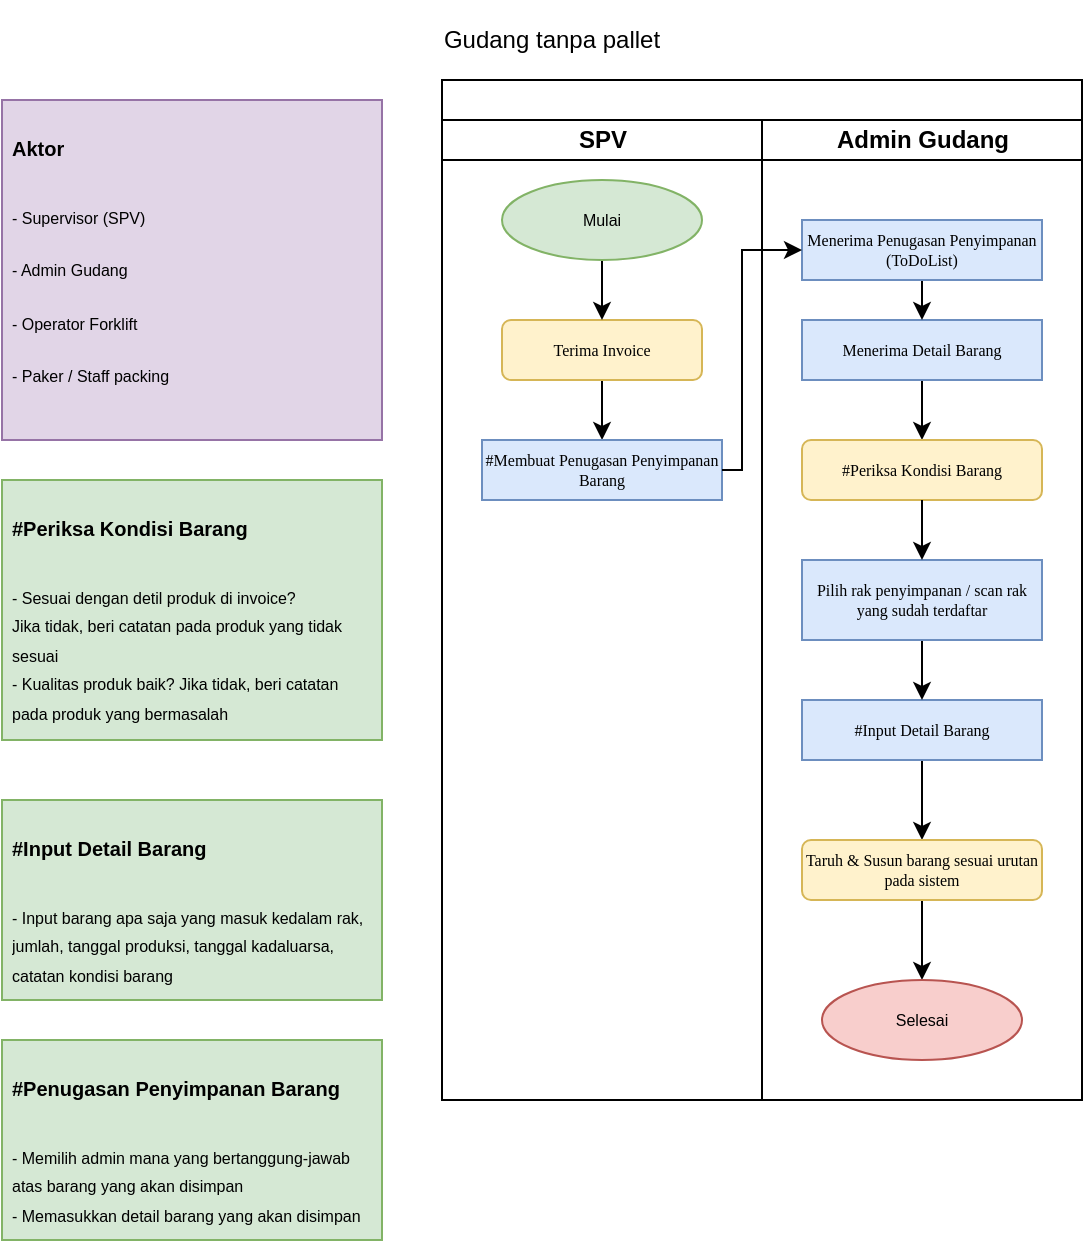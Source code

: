 <mxfile version="20.5.2" type="device"><diagram id="7fERGvSN14d3LwG-cYJl" name="Page-1"><mxGraphModel dx="1038" dy="548" grid="1" gridSize="10" guides="1" tooltips="1" connect="1" arrows="1" fold="1" page="1" pageScale="1" pageWidth="850" pageHeight="1100" math="0" shadow="0"><root><mxCell id="0"/><mxCell id="1" parent="0"/><mxCell id="fNnbC0qxgSLq4FhjaGU9-1" value="" style="swimlane;html=1;childLayout=stackLayout;startSize=20;rounded=0;shadow=0;labelBackgroundColor=none;strokeWidth=1;fontFamily=Verdana;fontSize=8;align=center;" parent="1" vertex="1"><mxGeometry x="377" y="40" width="320" height="510" as="geometry"/></mxCell><mxCell id="fNnbC0qxgSLq4FhjaGU9-2" value="SPV" style="swimlane;html=1;startSize=20;" parent="fNnbC0qxgSLq4FhjaGU9-1" vertex="1"><mxGeometry y="20" width="160" height="490" as="geometry"/></mxCell><mxCell id="fNnbC0qxgSLq4FhjaGU9-3" value="" style="edgeStyle=orthogonalEdgeStyle;rounded=0;orthogonalLoop=1;jettySize=auto;html=1;" parent="fNnbC0qxgSLq4FhjaGU9-2" source="fNnbC0qxgSLq4FhjaGU9-4" edge="1"><mxGeometry relative="1" as="geometry"><mxPoint x="80.029" y="160" as="targetPoint"/></mxGeometry></mxCell><mxCell id="fNnbC0qxgSLq4FhjaGU9-4" value="Terima Invoice" style="rounded=1;whiteSpace=wrap;html=1;shadow=0;labelBackgroundColor=none;strokeWidth=1;fontFamily=Verdana;fontSize=8;align=center;fillColor=#fff2cc;strokeColor=#d6b656;" parent="fNnbC0qxgSLq4FhjaGU9-2" vertex="1"><mxGeometry x="30" y="100" width="100" height="30" as="geometry"/></mxCell><mxCell id="fNnbC0qxgSLq4FhjaGU9-5" value="" style="edgeStyle=orthogonalEdgeStyle;rounded=0;orthogonalLoop=1;jettySize=auto;html=1;fontSize=8;" parent="fNnbC0qxgSLq4FhjaGU9-2" source="fNnbC0qxgSLq4FhjaGU9-6" edge="1"><mxGeometry relative="1" as="geometry"><mxPoint x="80" y="100" as="targetPoint"/></mxGeometry></mxCell><mxCell id="fNnbC0qxgSLq4FhjaGU9-6" value="Mulai" style="ellipse;whiteSpace=wrap;html=1;fontSize=8;fillColor=#d5e8d4;strokeColor=#82b366;" parent="fNnbC0qxgSLq4FhjaGU9-2" vertex="1"><mxGeometry x="30" y="30" width="100" height="40" as="geometry"/></mxCell><mxCell id="fNnbC0qxgSLq4FhjaGU9-7" value="&lt;font face=&quot;Verdana&quot;&gt;#Membuat Penugasan Penyimpanan Barang&lt;/font&gt;" style="rounded=0;whiteSpace=wrap;html=1;fontSize=8;fillColor=#dae8fc;strokeColor=#6c8ebf;" parent="fNnbC0qxgSLq4FhjaGU9-2" vertex="1"><mxGeometry x="20" y="160" width="120" height="30" as="geometry"/></mxCell><mxCell id="fNnbC0qxgSLq4FhjaGU9-8" value="Admin Gudang" style="swimlane;html=1;startSize=20;" parent="fNnbC0qxgSLq4FhjaGU9-1" vertex="1"><mxGeometry x="160" y="20" width="160" height="490" as="geometry"/></mxCell><mxCell id="fNnbC0qxgSLq4FhjaGU9-9" value="" style="edgeStyle=orthogonalEdgeStyle;rounded=0;orthogonalLoop=1;jettySize=auto;html=1;exitX=0.5;exitY=1;exitDx=0;exitDy=0;" parent="fNnbC0qxgSLq4FhjaGU9-8" source="fNnbC0qxgSLq4FhjaGU9-13" edge="1"><mxGeometry relative="1" as="geometry"><mxPoint x="80.029" y="135" as="sourcePoint"/><mxPoint x="80" y="160" as="targetPoint"/></mxGeometry></mxCell><mxCell id="fNnbC0qxgSLq4FhjaGU9-10" value="#Periksa Kondisi Barang" style="whiteSpace=wrap;html=1;fontSize=8;fontFamily=Verdana;rounded=1;shadow=0;labelBackgroundColor=none;strokeWidth=1;fillColor=#fff2cc;strokeColor=#d6b656;" parent="fNnbC0qxgSLq4FhjaGU9-8" vertex="1"><mxGeometry x="20" y="160" width="120" height="30" as="geometry"/></mxCell><mxCell id="fNnbC0qxgSLq4FhjaGU9-13" value="&lt;span style=&quot;font-family: Verdana;&quot;&gt;Menerima Detail Barang&lt;/span&gt;" style="rounded=0;whiteSpace=wrap;html=1;fontSize=8;fillColor=#dae8fc;strokeColor=#6c8ebf;" parent="fNnbC0qxgSLq4FhjaGU9-8" vertex="1"><mxGeometry x="20" y="100" width="120" height="30" as="geometry"/></mxCell><mxCell id="fNnbC0qxgSLq4FhjaGU9-14" value="" style="edgeStyle=orthogonalEdgeStyle;rounded=0;orthogonalLoop=1;jettySize=auto;html=1;fontSize=8;" parent="fNnbC0qxgSLq4FhjaGU9-8" source="fNnbC0qxgSLq4FhjaGU9-15" edge="1"><mxGeometry relative="1" as="geometry"><mxPoint x="80" y="360" as="targetPoint"/></mxGeometry></mxCell><mxCell id="fNnbC0qxgSLq4FhjaGU9-15" value="&lt;font face=&quot;Verdana&quot;&gt;#Input Detail Barang&lt;/font&gt;" style="rounded=0;whiteSpace=wrap;html=1;fontSize=8;fillColor=#dae8fc;strokeColor=#6c8ebf;" parent="fNnbC0qxgSLq4FhjaGU9-8" vertex="1"><mxGeometry x="20" y="290" width="120" height="30" as="geometry"/></mxCell><mxCell id="fNnbC0qxgSLq4FhjaGU9-18" value="" style="edgeStyle=orthogonalEdgeStyle;rounded=0;orthogonalLoop=1;jettySize=auto;html=1;fontSize=8;" parent="fNnbC0qxgSLq4FhjaGU9-8" source="fNnbC0qxgSLq4FhjaGU9-19" edge="1"><mxGeometry relative="1" as="geometry"><mxPoint x="80" y="430" as="targetPoint"/></mxGeometry></mxCell><mxCell id="fNnbC0qxgSLq4FhjaGU9-19" value="Taruh &amp;amp; Susun barang sesuai urutan pada sistem" style="whiteSpace=wrap;html=1;fontSize=8;fontFamily=Verdana;rounded=1;shadow=0;labelBackgroundColor=none;strokeWidth=1;fillColor=#fff2cc;strokeColor=#d6b656;" parent="fNnbC0qxgSLq4FhjaGU9-8" vertex="1"><mxGeometry x="20" y="360" width="120" height="30" as="geometry"/></mxCell><mxCell id="fNnbC0qxgSLq4FhjaGU9-22" style="edgeStyle=orthogonalEdgeStyle;rounded=0;orthogonalLoop=1;jettySize=auto;html=1;exitX=0.5;exitY=1;exitDx=0;exitDy=0;entryX=0.5;entryY=0;entryDx=0;entryDy=0;fontSize=10;" parent="fNnbC0qxgSLq4FhjaGU9-8" source="fNnbC0qxgSLq4FhjaGU9-23" target="fNnbC0qxgSLq4FhjaGU9-13" edge="1"><mxGeometry relative="1" as="geometry"/></mxCell><mxCell id="fNnbC0qxgSLq4FhjaGU9-23" value="&lt;span style=&quot;font-family: Verdana;&quot;&gt;Menerima Penugasan Penyimpanan&lt;/span&gt;&lt;br style=&quot;font-family: Verdana;&quot;&gt;&lt;span style=&quot;font-family: Verdana;&quot;&gt;(ToDoList)&lt;/span&gt;" style="rounded=0;whiteSpace=wrap;html=1;fontSize=8;fillColor=#dae8fc;strokeColor=#6c8ebf;" parent="fNnbC0qxgSLq4FhjaGU9-8" vertex="1"><mxGeometry x="20" y="50" width="120" height="30" as="geometry"/></mxCell><mxCell id="fNnbC0qxgSLq4FhjaGU9-47" style="edgeStyle=orthogonalEdgeStyle;rounded=0;orthogonalLoop=1;jettySize=auto;html=1;exitX=0.5;exitY=1;exitDx=0;exitDy=0;entryX=0.5;entryY=0;entryDx=0;entryDy=0;" parent="fNnbC0qxgSLq4FhjaGU9-8" source="fNnbC0qxgSLq4FhjaGU9-46" target="fNnbC0qxgSLq4FhjaGU9-15" edge="1"><mxGeometry relative="1" as="geometry"/></mxCell><mxCell id="fNnbC0qxgSLq4FhjaGU9-46" value="&lt;span style=&quot;font-family: Verdana;&quot;&gt;Pilih rak penyimpanan / scan rak yang sudah terdaftar&lt;/span&gt;" style="rounded=0;whiteSpace=wrap;html=1;fontSize=8;fillColor=#dae8fc;strokeColor=#6c8ebf;" parent="fNnbC0qxgSLq4FhjaGU9-8" vertex="1"><mxGeometry x="20" y="220" width="120" height="40" as="geometry"/></mxCell><mxCell id="fNnbC0qxgSLq4FhjaGU9-29" value="Selesai" style="ellipse;whiteSpace=wrap;html=1;fontSize=8;fillColor=#f8cecc;strokeColor=#b85450;" parent="fNnbC0qxgSLq4FhjaGU9-8" vertex="1"><mxGeometry x="30" y="430" width="100" height="40" as="geometry"/></mxCell><mxCell id="fNnbC0qxgSLq4FhjaGU9-35" value="" style="endArrow=classic;html=1;rounded=0;fontSize=8;exitX=1;exitY=0.5;exitDx=0;exitDy=0;entryX=0;entryY=0.5;entryDx=0;entryDy=0;" parent="fNnbC0qxgSLq4FhjaGU9-1" source="fNnbC0qxgSLq4FhjaGU9-7" target="fNnbC0qxgSLq4FhjaGU9-23" edge="1"><mxGeometry width="50" height="50" relative="1" as="geometry"><mxPoint x="210" y="200" as="sourcePoint"/><mxPoint x="180" y="137.5" as="targetPoint"/><Array as="points"><mxPoint x="150" y="195"/><mxPoint x="150" y="85"/></Array></mxGeometry></mxCell><mxCell id="fNnbC0qxgSLq4FhjaGU9-40" value="&lt;h1&gt;&lt;font style=&quot;font-size: 10px;&quot;&gt;#Periksa Kondisi Barang&lt;/font&gt;&lt;/h1&gt;&lt;div&gt;&lt;font style=&quot;font-size: 8px;&quot;&gt;- Sesuai dengan detil produk di invoice?&lt;/font&gt;&lt;/div&gt;&lt;span style=&quot;font-size: 8px;&quot;&gt;Jika tidak, beri catatan pada produk yang tidak sesuai&lt;/span&gt;&lt;div&gt;&lt;font style=&quot;font-size: 8px;&quot;&gt;- Kualitas produk baik? Jika tidak, beri catatan pada produk yang bermasalah&lt;/font&gt;&lt;/div&gt;" style="text;html=1;strokeColor=#82b366;fillColor=#d5e8d4;spacing=5;spacingTop=-20;whiteSpace=wrap;overflow=hidden;rounded=0;" parent="1" vertex="1"><mxGeometry x="157" y="240" width="190" height="130" as="geometry"/></mxCell><mxCell id="fNnbC0qxgSLq4FhjaGU9-41" value="" style="edgeStyle=orthogonalEdgeStyle;rounded=0;orthogonalLoop=1;jettySize=auto;html=1;fontSize=8;" parent="1" source="fNnbC0qxgSLq4FhjaGU9-10" edge="1"><mxGeometry relative="1" as="geometry"><mxPoint x="617" y="280" as="targetPoint"/></mxGeometry></mxCell><mxCell id="fNnbC0qxgSLq4FhjaGU9-42" value="&lt;h1&gt;&lt;font style=&quot;font-size: 10px;&quot;&gt;#Input Detail Barang&lt;/font&gt;&lt;/h1&gt;&lt;div&gt;&lt;font style=&quot;font-size: 8px;&quot;&gt;- Input barang apa saja yang masuk kedalam rak, jumlah, tanggal produksi, tanggal kadaluarsa, catatan kondisi barang&lt;br&gt;&lt;/font&gt;&lt;/div&gt;" style="text;html=1;strokeColor=#82b366;fillColor=#d5e8d4;spacing=5;spacingTop=-20;whiteSpace=wrap;overflow=hidden;rounded=0;" parent="1" vertex="1"><mxGeometry x="157" y="400" width="190" height="100" as="geometry"/></mxCell><mxCell id="fNnbC0qxgSLq4FhjaGU9-43" value="&lt;h1&gt;&lt;font style=&quot;font-size: 10px;&quot;&gt;Aktor&lt;/font&gt;&lt;/h1&gt;&lt;p&gt;&lt;font style=&quot;font-size: 8px;&quot;&gt;- Supervisor (SPV)&lt;/font&gt;&lt;/p&gt;&lt;p&gt;&lt;font style=&quot;font-size: 8px;&quot;&gt;- Admin Gudang&lt;/font&gt;&lt;/p&gt;&lt;p&gt;&lt;font style=&quot;font-size: 8px;&quot;&gt;- Operator Forklift&lt;/font&gt;&lt;/p&gt;&lt;p&gt;&lt;font style=&quot;font-size: 8px;&quot;&gt;- Paker / Staff packing&lt;/font&gt;&lt;/p&gt;" style="text;html=1;strokeColor=#9673a6;fillColor=#e1d5e7;spacing=5;spacingTop=-20;whiteSpace=wrap;overflow=hidden;rounded=0;" parent="1" vertex="1"><mxGeometry x="157" y="50" width="190" height="170" as="geometry"/></mxCell><mxCell id="fNnbC0qxgSLq4FhjaGU9-44" value="&lt;h1&gt;&lt;font style=&quot;font-size: 10px;&quot;&gt;#Penugasan Penyimpanan Barang&lt;/font&gt;&lt;/h1&gt;&lt;div&gt;&lt;font style=&quot;font-size: 8px;&quot;&gt;- Memilih admin mana yang bertanggung-jawab atas barang yang akan disimpan&lt;br&gt;&lt;/font&gt;&lt;/div&gt;&lt;div&gt;&lt;font style=&quot;font-size: 8px;&quot;&gt;- Memasukkan detail barang yang akan disimpan&lt;/font&gt;&lt;/div&gt;" style="text;html=1;strokeColor=#82b366;fillColor=#d5e8d4;spacing=5;spacingTop=-20;whiteSpace=wrap;overflow=hidden;rounded=0;" parent="1" vertex="1"><mxGeometry x="157" y="520" width="190" height="100" as="geometry"/></mxCell><mxCell id="fNnbC0qxgSLq4FhjaGU9-45" value="Gudang tanpa pallet" style="text;html=1;strokeColor=none;fillColor=none;align=center;verticalAlign=middle;whiteSpace=wrap;rounded=0;" parent="1" vertex="1"><mxGeometry x="327" width="210" height="40" as="geometry"/></mxCell></root></mxGraphModel></diagram></mxfile>